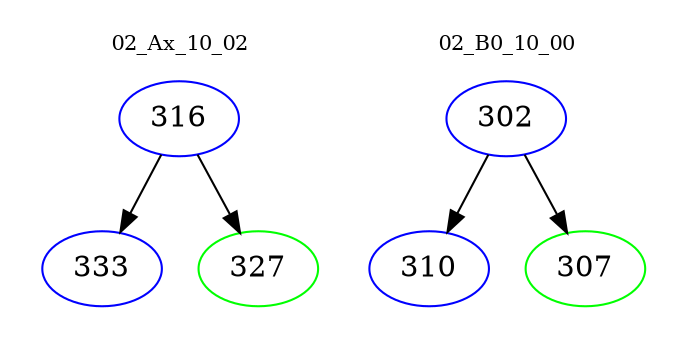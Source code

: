 digraph{
subgraph cluster_0 {
color = white
label = "02_Ax_10_02";
fontsize=10;
T0_316 [label="316", color="blue"]
T0_316 -> T0_333 [color="black"]
T0_333 [label="333", color="blue"]
T0_316 -> T0_327 [color="black"]
T0_327 [label="327", color="green"]
}
subgraph cluster_1 {
color = white
label = "02_B0_10_00";
fontsize=10;
T1_302 [label="302", color="blue"]
T1_302 -> T1_310 [color="black"]
T1_310 [label="310", color="blue"]
T1_302 -> T1_307 [color="black"]
T1_307 [label="307", color="green"]
}
}
